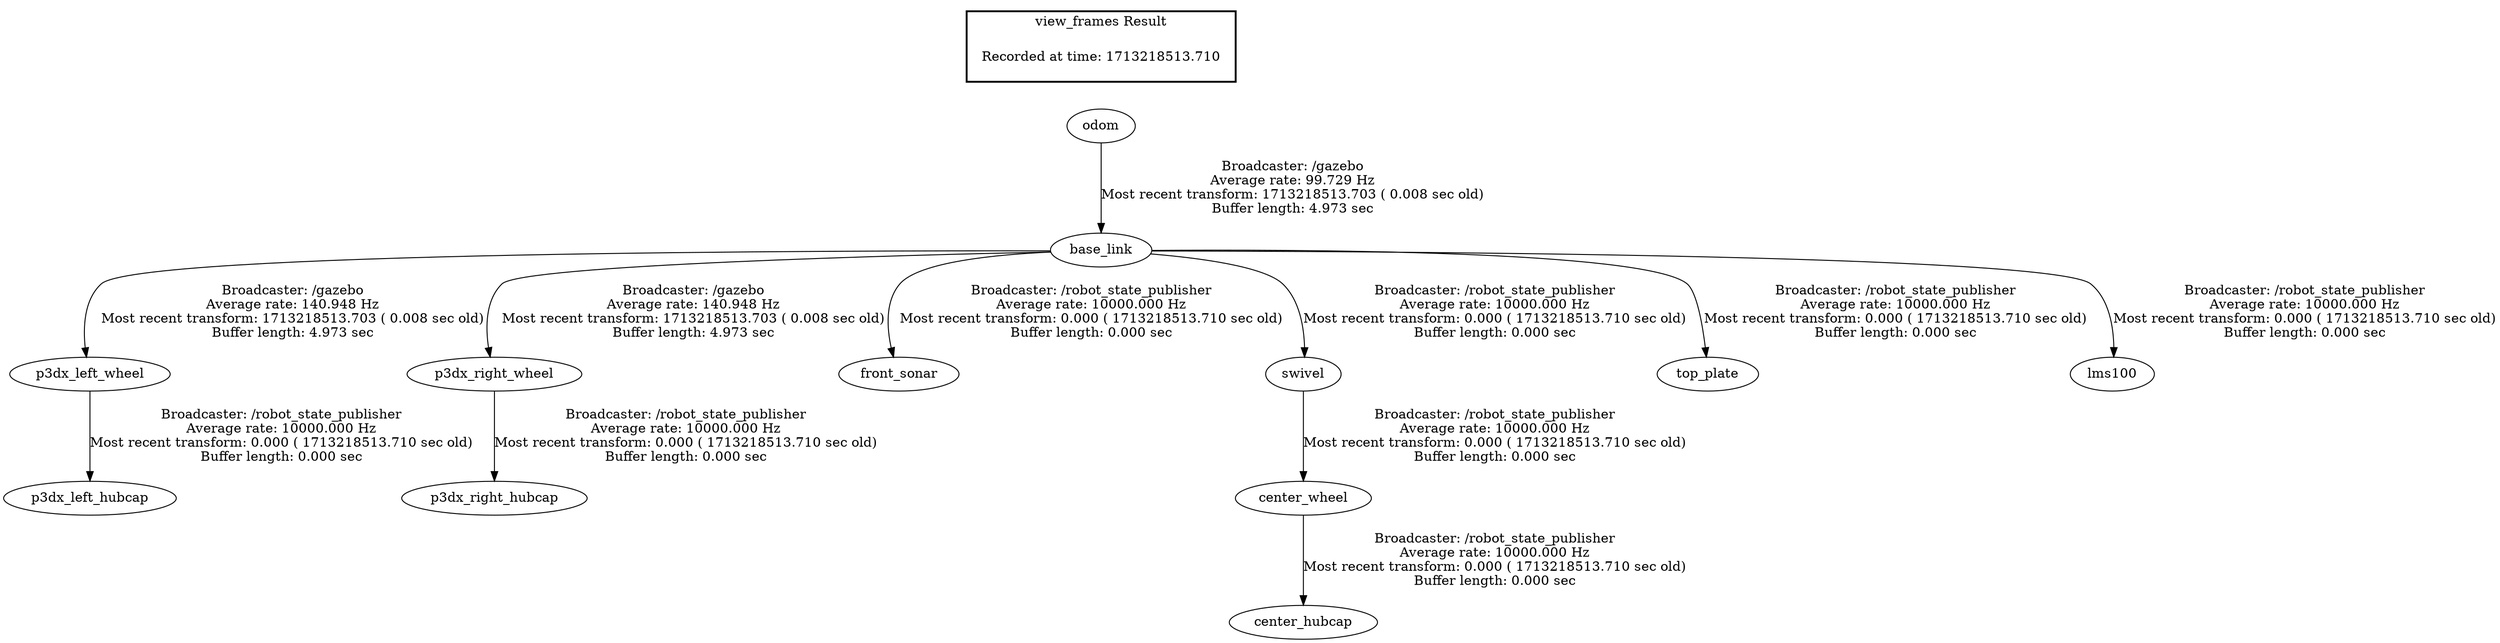 digraph G {
"odom" -> "base_link"[label="Broadcaster: /gazebo\nAverage rate: 99.729 Hz\nMost recent transform: 1713218513.703 ( 0.008 sec old)\nBuffer length: 4.973 sec\n"];
"base_link" -> "p3dx_left_wheel"[label="Broadcaster: /gazebo\nAverage rate: 140.948 Hz\nMost recent transform: 1713218513.703 ( 0.008 sec old)\nBuffer length: 4.973 sec\n"];
"base_link" -> "p3dx_right_wheel"[label="Broadcaster: /gazebo\nAverage rate: 140.948 Hz\nMost recent transform: 1713218513.703 ( 0.008 sec old)\nBuffer length: 4.973 sec\n"];
"base_link" -> "front_sonar"[label="Broadcaster: /robot_state_publisher\nAverage rate: 10000.000 Hz\nMost recent transform: 0.000 ( 1713218513.710 sec old)\nBuffer length: 0.000 sec\n"];
"p3dx_left_wheel" -> "p3dx_left_hubcap"[label="Broadcaster: /robot_state_publisher\nAverage rate: 10000.000 Hz\nMost recent transform: 0.000 ( 1713218513.710 sec old)\nBuffer length: 0.000 sec\n"];
"p3dx_right_wheel" -> "p3dx_right_hubcap"[label="Broadcaster: /robot_state_publisher\nAverage rate: 10000.000 Hz\nMost recent transform: 0.000 ( 1713218513.710 sec old)\nBuffer length: 0.000 sec\n"];
"base_link" -> "swivel"[label="Broadcaster: /robot_state_publisher\nAverage rate: 10000.000 Hz\nMost recent transform: 0.000 ( 1713218513.710 sec old)\nBuffer length: 0.000 sec\n"];
"base_link" -> "top_plate"[label="Broadcaster: /robot_state_publisher\nAverage rate: 10000.000 Hz\nMost recent transform: 0.000 ( 1713218513.710 sec old)\nBuffer length: 0.000 sec\n"];
"center_wheel" -> "center_hubcap"[label="Broadcaster: /robot_state_publisher\nAverage rate: 10000.000 Hz\nMost recent transform: 0.000 ( 1713218513.710 sec old)\nBuffer length: 0.000 sec\n"];
"swivel" -> "center_wheel"[label="Broadcaster: /robot_state_publisher\nAverage rate: 10000.000 Hz\nMost recent transform: 0.000 ( 1713218513.710 sec old)\nBuffer length: 0.000 sec\n"];
"base_link" -> "lms100"[label="Broadcaster: /robot_state_publisher\nAverage rate: 10000.000 Hz\nMost recent transform: 0.000 ( 1713218513.710 sec old)\nBuffer length: 0.000 sec\n"];
edge [style=invis];
 subgraph cluster_legend { style=bold; color=black; label ="view_frames Result";
"Recorded at time: 1713218513.710"[ shape=plaintext ] ;
 }->"odom";
}